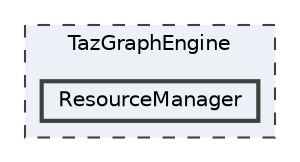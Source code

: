 digraph "/mnt/c/Users/lefte/Mujin/MastersThesis/Taz/TazGraph/TazGraphEngine/ResourceManager"
{
 // LATEX_PDF_SIZE
  bgcolor="transparent";
  edge [fontname=Helvetica,fontsize=10,labelfontname=Helvetica,labelfontsize=10];
  node [fontname=Helvetica,fontsize=10,shape=box,height=0.2,width=0.4];
  compound=true
  subgraph clusterdir_b651ad071ea0015b9e78c24c646b3ca0 {
    graph [ bgcolor="#edf0f7", pencolor="grey25", label="TazGraphEngine", fontname=Helvetica,fontsize=10 style="filled,dashed", URL="dir_b651ad071ea0015b9e78c24c646b3ca0.html",tooltip=""]
  dir_a320d6f6ab5344da80db91ffa6f15014 [label="ResourceManager", fillcolor="#edf0f7", color="grey25", style="filled,bold", URL="dir_a320d6f6ab5344da80db91ffa6f15014.html",tooltip=""];
  }
}
